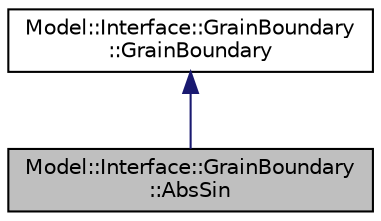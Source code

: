 digraph "Model::Interface::GrainBoundary::AbsSin"
{
  edge [fontname="Helvetica",fontsize="10",labelfontname="Helvetica",labelfontsize="10"];
  node [fontname="Helvetica",fontsize="10",shape=record];
  Node1 [label="Model::Interface::GrainBoundary\l::AbsSin",height=0.2,width=0.4,color="black", fillcolor="grey75", style="filled", fontcolor="black"];
  Node2 -> Node1 [dir="back",color="midnightblue",fontsize="10",style="solid",fontname="Helvetica"];
  Node2 [label="Model::Interface::GrainBoundary\l::GrainBoundary",height=0.2,width=0.4,color="black", fillcolor="white", style="filled",URL="$classModel_1_1Interface_1_1GrainBoundary_1_1GrainBoundary.html"];
}
